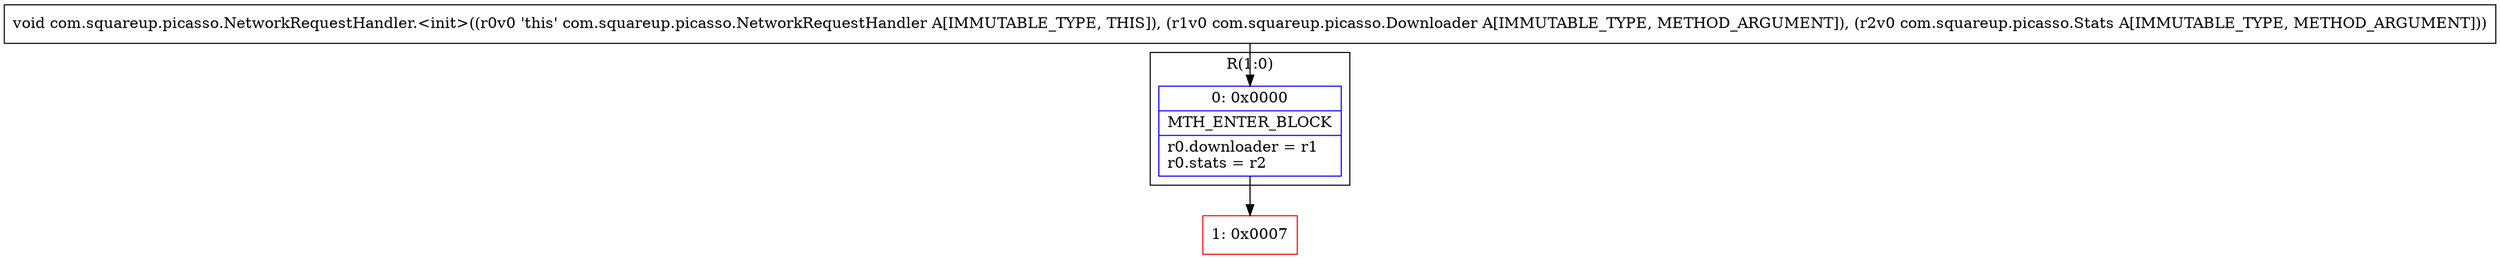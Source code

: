 digraph "CFG forcom.squareup.picasso.NetworkRequestHandler.\<init\>(Lcom\/squareup\/picasso\/Downloader;Lcom\/squareup\/picasso\/Stats;)V" {
subgraph cluster_Region_497102930 {
label = "R(1:0)";
node [shape=record,color=blue];
Node_0 [shape=record,label="{0\:\ 0x0000|MTH_ENTER_BLOCK\l|r0.downloader = r1\lr0.stats = r2\l}"];
}
Node_1 [shape=record,color=red,label="{1\:\ 0x0007}"];
MethodNode[shape=record,label="{void com.squareup.picasso.NetworkRequestHandler.\<init\>((r0v0 'this' com.squareup.picasso.NetworkRequestHandler A[IMMUTABLE_TYPE, THIS]), (r1v0 com.squareup.picasso.Downloader A[IMMUTABLE_TYPE, METHOD_ARGUMENT]), (r2v0 com.squareup.picasso.Stats A[IMMUTABLE_TYPE, METHOD_ARGUMENT])) }"];
MethodNode -> Node_0;
Node_0 -> Node_1;
}

